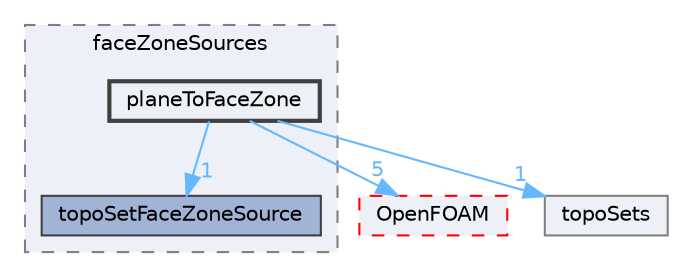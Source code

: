 digraph "src/meshTools/topoSet/faceZoneSources/planeToFaceZone"
{
 // LATEX_PDF_SIZE
  bgcolor="transparent";
  edge [fontname=Helvetica,fontsize=10,labelfontname=Helvetica,labelfontsize=10];
  node [fontname=Helvetica,fontsize=10,shape=box,height=0.2,width=0.4];
  compound=true
  subgraph clusterdir_8236830b69fc4f90aed9bd92c1772d77 {
    graph [ bgcolor="#edf0f7", pencolor="grey50", label="faceZoneSources", fontname=Helvetica,fontsize=10 style="filled,dashed", URL="dir_8236830b69fc4f90aed9bd92c1772d77.html",tooltip=""]
  dir_fd3717b4db6df24587d509fb12ff7d32 [label="topoSetFaceZoneSource", fillcolor="#a2b4d6", color="grey25", style="filled", URL="dir_fd3717b4db6df24587d509fb12ff7d32.html",tooltip=""];
  dir_7444a3605a09771181cd55f2763ee7b7 [label="planeToFaceZone", fillcolor="#edf0f7", color="grey25", style="filled,bold", URL="dir_7444a3605a09771181cd55f2763ee7b7.html",tooltip=""];
  }
  dir_c5473ff19b20e6ec4dfe5c310b3778a8 [label="OpenFOAM", fillcolor="#edf0f7", color="red", style="filled,dashed", URL="dir_c5473ff19b20e6ec4dfe5c310b3778a8.html",tooltip=""];
  dir_cf85cbbd7fd849cf972e2760b9b27a5d [label="topoSets", fillcolor="#edf0f7", color="grey50", style="filled", URL="dir_cf85cbbd7fd849cf972e2760b9b27a5d.html",tooltip=""];
  dir_7444a3605a09771181cd55f2763ee7b7->dir_c5473ff19b20e6ec4dfe5c310b3778a8 [headlabel="5", labeldistance=1.5 headhref="dir_002927_002695.html" href="dir_002927_002695.html" color="steelblue1" fontcolor="steelblue1"];
  dir_7444a3605a09771181cd55f2763ee7b7->dir_cf85cbbd7fd849cf972e2760b9b27a5d [headlabel="1", labeldistance=1.5 headhref="dir_002927_004081.html" href="dir_002927_004081.html" color="steelblue1" fontcolor="steelblue1"];
  dir_7444a3605a09771181cd55f2763ee7b7->dir_fd3717b4db6df24587d509fb12ff7d32 [headlabel="1", labeldistance=1.5 headhref="dir_002927_004078.html" href="dir_002927_004078.html" color="steelblue1" fontcolor="steelblue1"];
}
